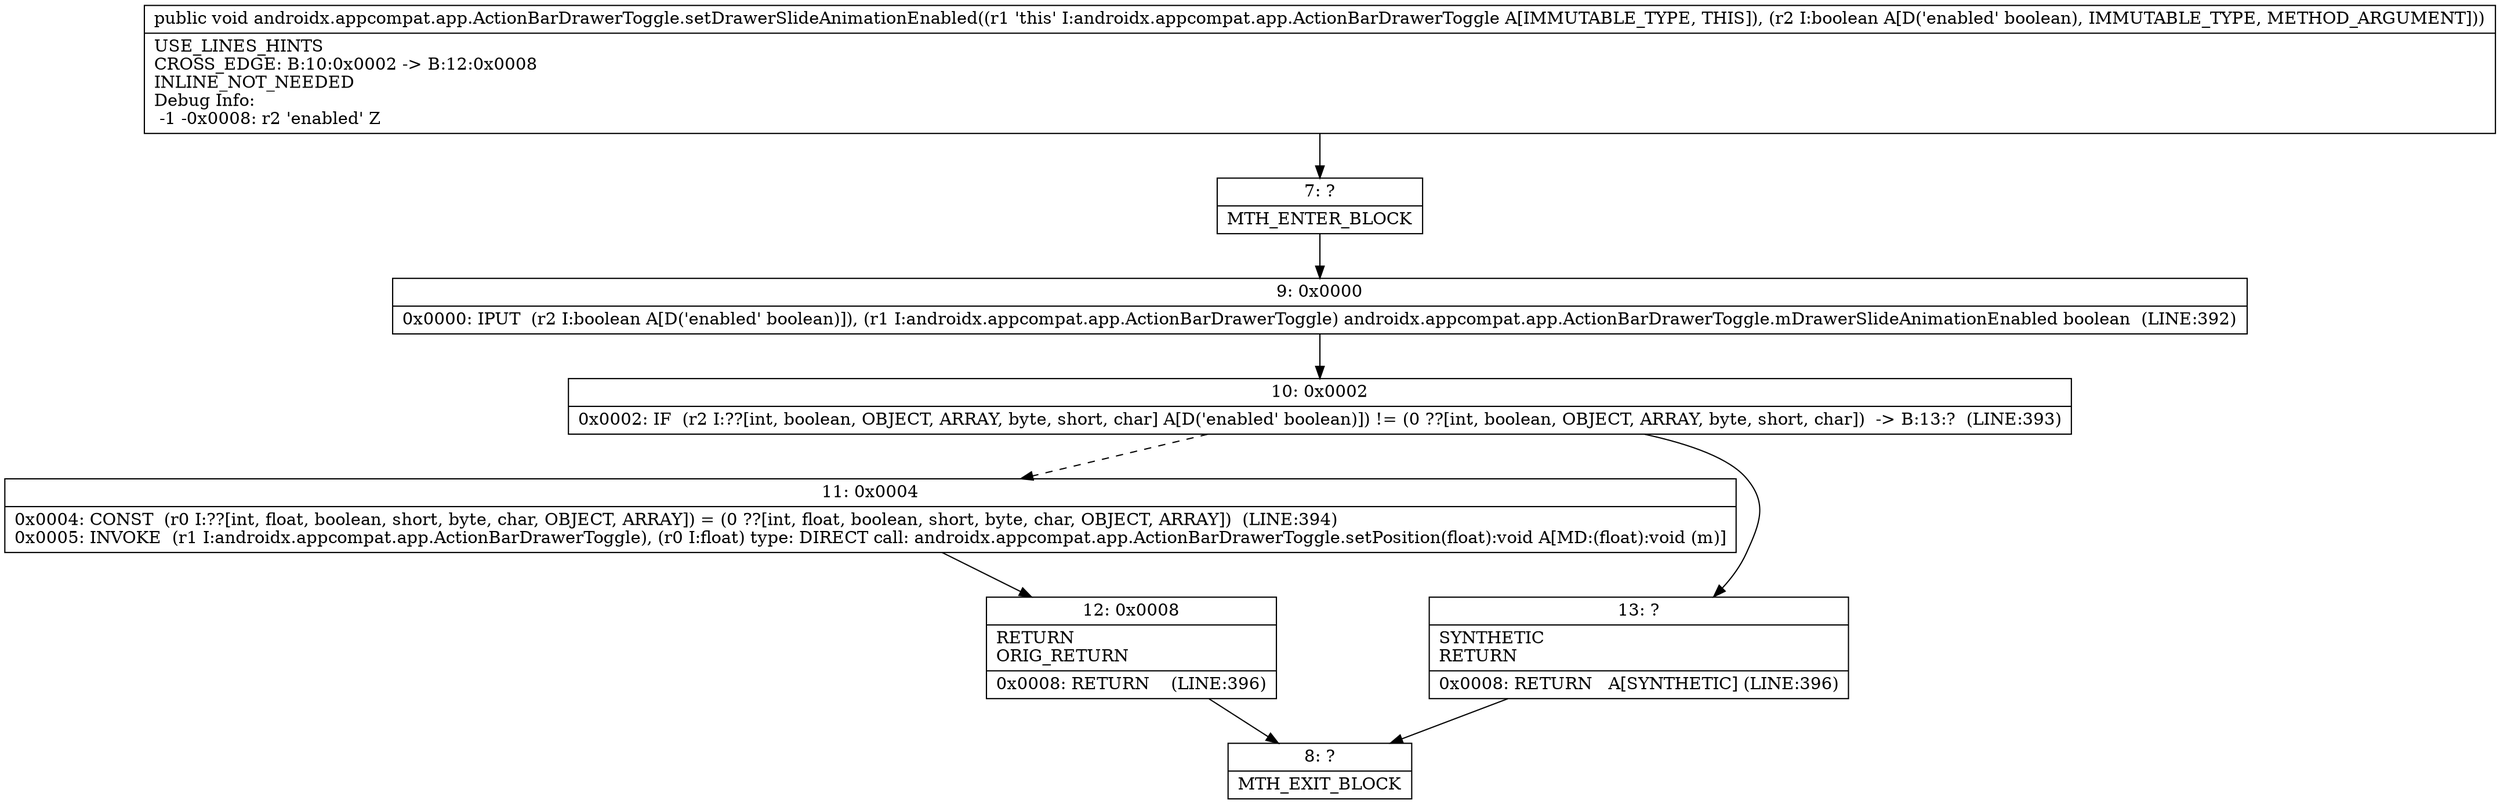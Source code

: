 digraph "CFG forandroidx.appcompat.app.ActionBarDrawerToggle.setDrawerSlideAnimationEnabled(Z)V" {
Node_7 [shape=record,label="{7\:\ ?|MTH_ENTER_BLOCK\l}"];
Node_9 [shape=record,label="{9\:\ 0x0000|0x0000: IPUT  (r2 I:boolean A[D('enabled' boolean)]), (r1 I:androidx.appcompat.app.ActionBarDrawerToggle) androidx.appcompat.app.ActionBarDrawerToggle.mDrawerSlideAnimationEnabled boolean  (LINE:392)\l}"];
Node_10 [shape=record,label="{10\:\ 0x0002|0x0002: IF  (r2 I:??[int, boolean, OBJECT, ARRAY, byte, short, char] A[D('enabled' boolean)]) != (0 ??[int, boolean, OBJECT, ARRAY, byte, short, char])  \-\> B:13:?  (LINE:393)\l}"];
Node_11 [shape=record,label="{11\:\ 0x0004|0x0004: CONST  (r0 I:??[int, float, boolean, short, byte, char, OBJECT, ARRAY]) = (0 ??[int, float, boolean, short, byte, char, OBJECT, ARRAY])  (LINE:394)\l0x0005: INVOKE  (r1 I:androidx.appcompat.app.ActionBarDrawerToggle), (r0 I:float) type: DIRECT call: androidx.appcompat.app.ActionBarDrawerToggle.setPosition(float):void A[MD:(float):void (m)]\l}"];
Node_12 [shape=record,label="{12\:\ 0x0008|RETURN\lORIG_RETURN\l|0x0008: RETURN    (LINE:396)\l}"];
Node_8 [shape=record,label="{8\:\ ?|MTH_EXIT_BLOCK\l}"];
Node_13 [shape=record,label="{13\:\ ?|SYNTHETIC\lRETURN\l|0x0008: RETURN   A[SYNTHETIC] (LINE:396)\l}"];
MethodNode[shape=record,label="{public void androidx.appcompat.app.ActionBarDrawerToggle.setDrawerSlideAnimationEnabled((r1 'this' I:androidx.appcompat.app.ActionBarDrawerToggle A[IMMUTABLE_TYPE, THIS]), (r2 I:boolean A[D('enabled' boolean), IMMUTABLE_TYPE, METHOD_ARGUMENT]))  | USE_LINES_HINTS\lCROSS_EDGE: B:10:0x0002 \-\> B:12:0x0008\lINLINE_NOT_NEEDED\lDebug Info:\l  \-1 \-0x0008: r2 'enabled' Z\l}"];
MethodNode -> Node_7;Node_7 -> Node_9;
Node_9 -> Node_10;
Node_10 -> Node_11[style=dashed];
Node_10 -> Node_13;
Node_11 -> Node_12;
Node_12 -> Node_8;
Node_13 -> Node_8;
}

